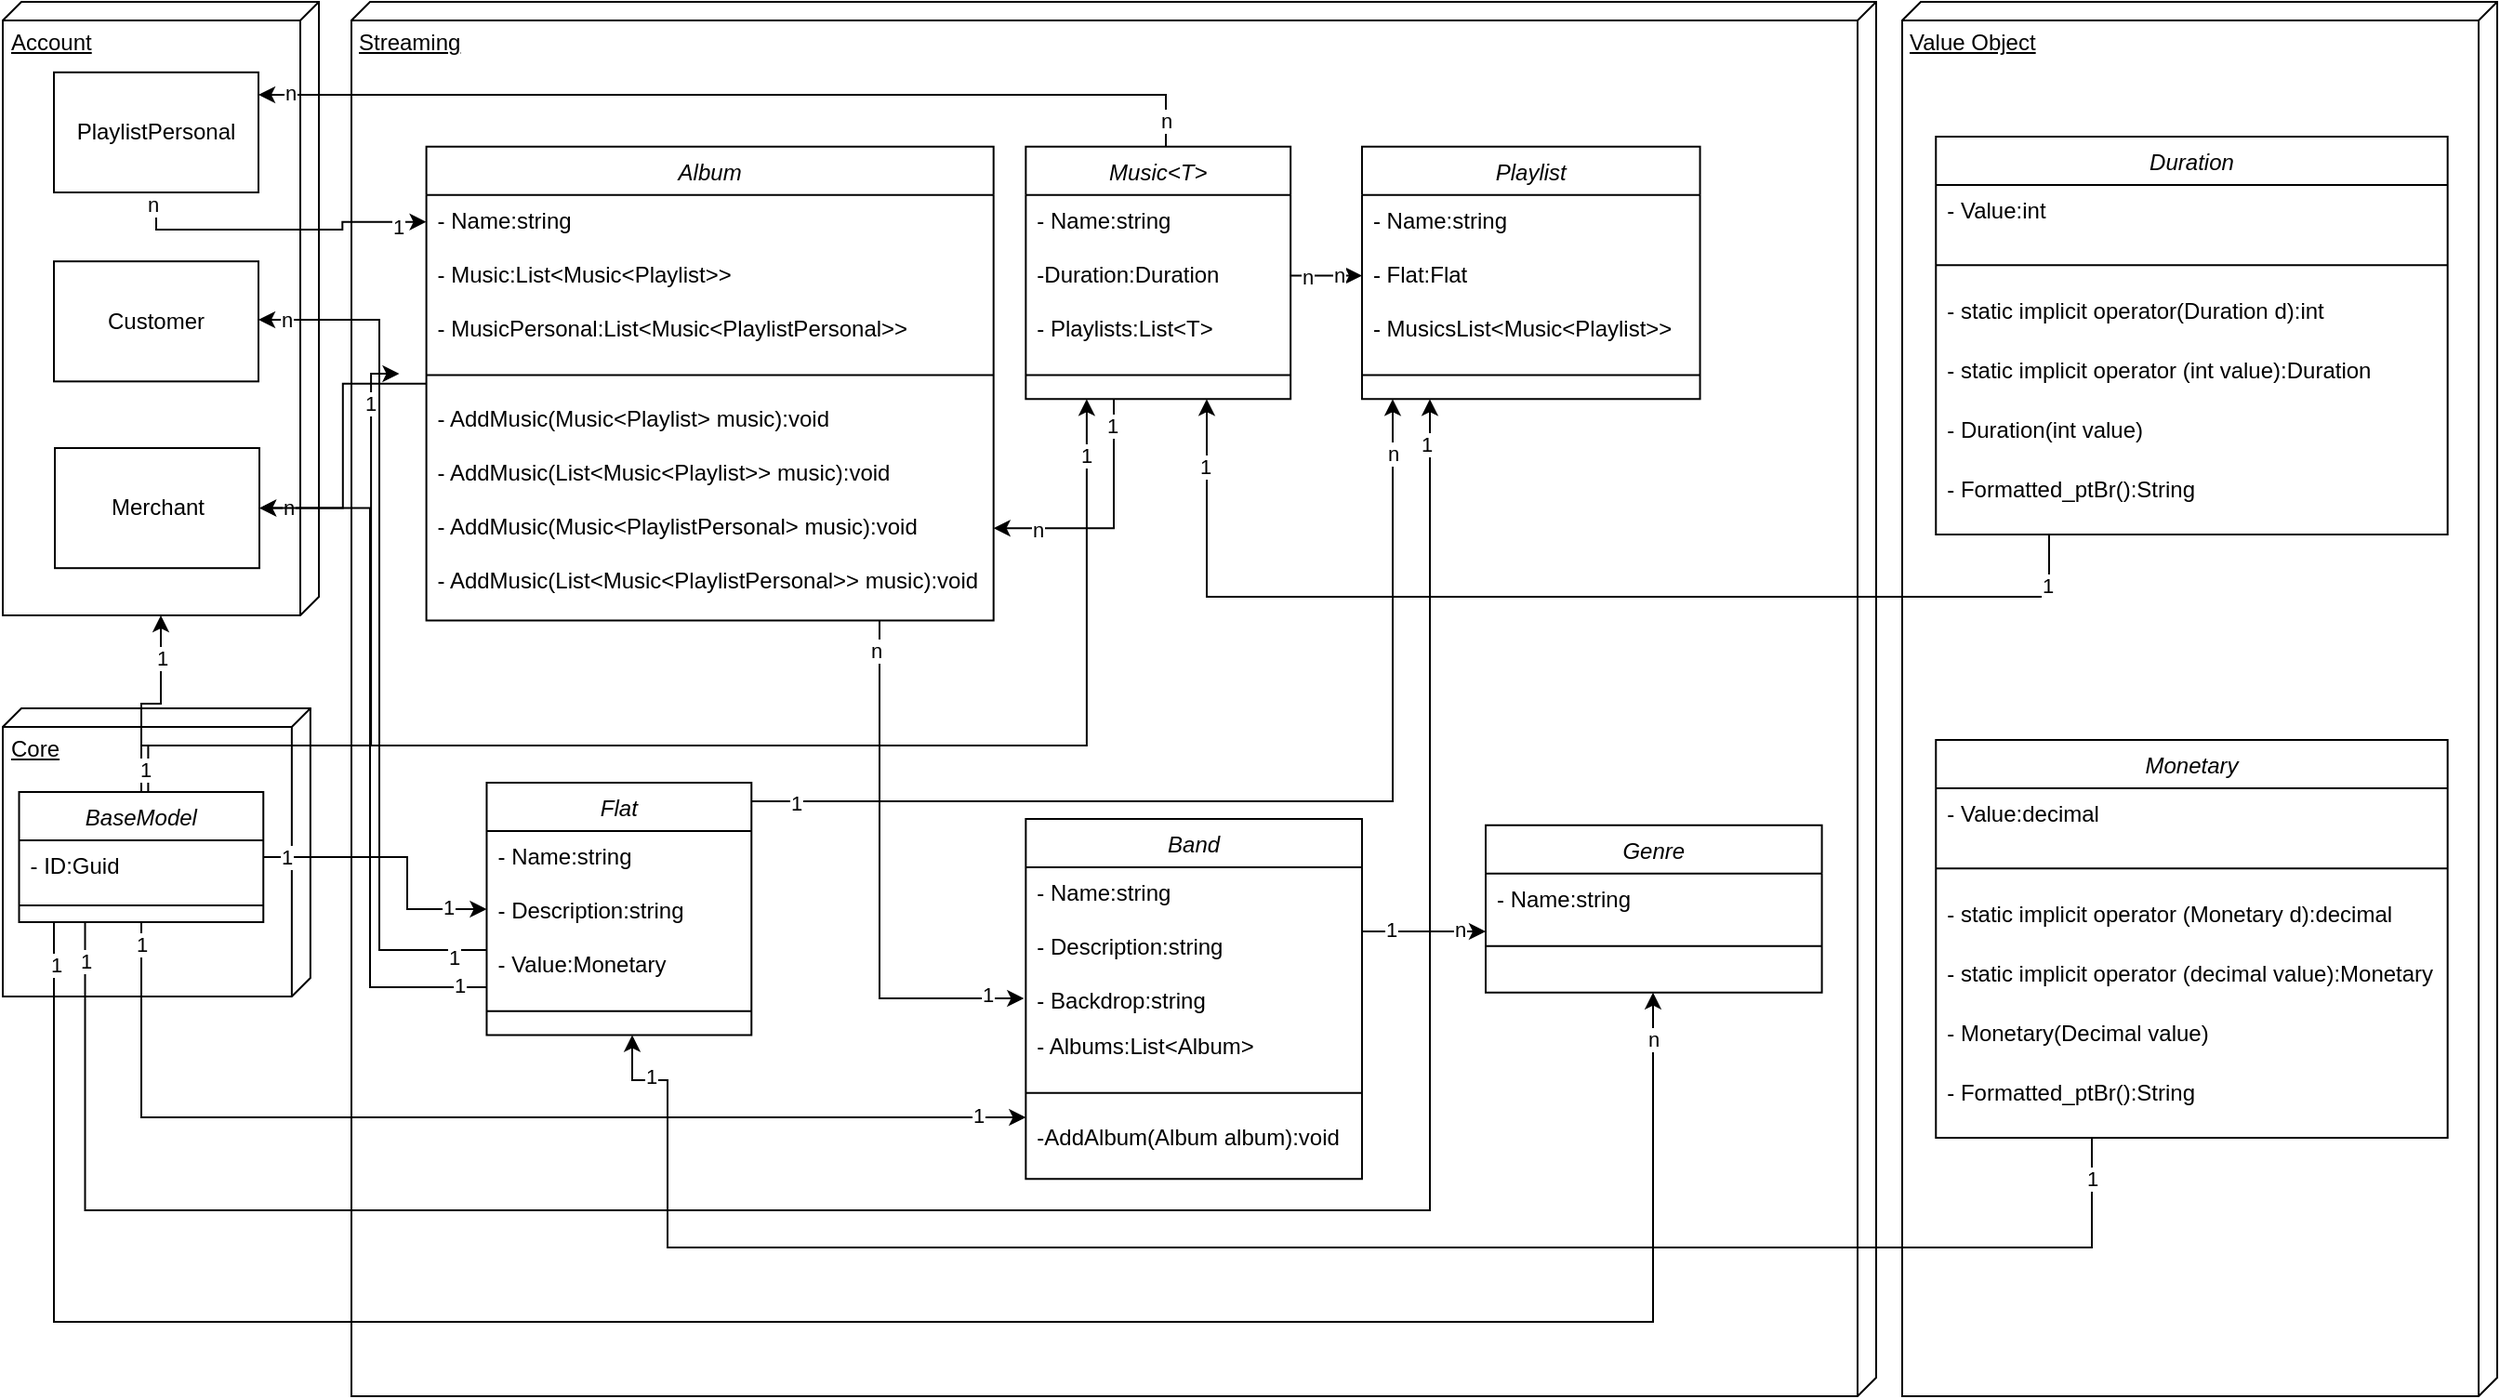 <mxfile version="24.2.2" type="github">
  <diagram name="Página-1" id="oEyC9UfiI3NPHXeDVx-9">
    <mxGraphModel dx="1494" dy="800" grid="1" gridSize="10" guides="1" tooltips="1" connect="1" arrows="1" fold="1" page="1" pageScale="1" pageWidth="1169" pageHeight="827" math="0" shadow="0">
      <root>
        <mxCell id="0" />
        <mxCell id="1" parent="0" />
        <mxCell id="smeWoDBhxwMaDhyixX8N-74" value="" style="group" parent="1" vertex="1" connectable="0">
          <mxGeometry x="1034" y="30" width="320" height="750" as="geometry" />
        </mxCell>
        <mxCell id="smeWoDBhxwMaDhyixX8N-63" value="Value Object" style="verticalAlign=top;align=left;spacingTop=8;spacingLeft=2;spacingRight=12;shape=cube;size=10;direction=south;fontStyle=4;html=1;whiteSpace=wrap;" parent="smeWoDBhxwMaDhyixX8N-74" vertex="1">
          <mxGeometry width="320" height="750.0" as="geometry" />
        </mxCell>
        <mxCell id="smeWoDBhxwMaDhyixX8N-64" value="Duration" style="swimlane;fontStyle=2;align=center;verticalAlign=top;childLayout=stackLayout;horizontal=1;startSize=26;horizontalStack=0;resizeParent=1;resizeLast=0;collapsible=1;marginBottom=0;rounded=0;shadow=0;strokeWidth=1;labelBackgroundColor=default;" parent="smeWoDBhxwMaDhyixX8N-74" vertex="1">
          <mxGeometry x="18.133" y="72.541" width="275.2" height="213.934" as="geometry">
            <mxRectangle x="230" y="140" width="160" height="26" as="alternateBounds" />
          </mxGeometry>
        </mxCell>
        <mxCell id="smeWoDBhxwMaDhyixX8N-65" value="- Value:int" style="text;align=left;verticalAlign=top;spacingLeft=4;spacingRight=4;overflow=hidden;rotatable=0;points=[[0,0.5],[1,0.5]];portConstraint=eastwest;rounded=0;shadow=0;html=0;" parent="smeWoDBhxwMaDhyixX8N-64" vertex="1">
          <mxGeometry y="26" width="275.2" height="31.967" as="geometry" />
        </mxCell>
        <mxCell id="smeWoDBhxwMaDhyixX8N-68" value="" style="line;html=1;strokeWidth=1;align=left;verticalAlign=middle;spacingTop=-1;spacingLeft=3;spacingRight=3;rotatable=0;labelPosition=right;points=[];portConstraint=eastwest;" parent="smeWoDBhxwMaDhyixX8N-64" vertex="1">
          <mxGeometry y="57.967" width="275.2" height="22.131" as="geometry" />
        </mxCell>
        <mxCell id="smeWoDBhxwMaDhyixX8N-69" value="- static implicit operator(Duration d):int" style="text;align=left;verticalAlign=top;spacingLeft=4;spacingRight=4;overflow=hidden;rotatable=0;points=[[0,0.5],[1,0.5]];portConstraint=eastwest;rounded=0;shadow=0;html=0;" parent="smeWoDBhxwMaDhyixX8N-64" vertex="1">
          <mxGeometry y="80.098" width="275.2" height="31.967" as="geometry" />
        </mxCell>
        <mxCell id="smeWoDBhxwMaDhyixX8N-72" value="- static implicit operator (int value):Duration" style="text;align=left;verticalAlign=top;spacingLeft=4;spacingRight=4;overflow=hidden;rotatable=0;points=[[0,0.5],[1,0.5]];portConstraint=eastwest;rounded=0;shadow=0;html=0;" parent="smeWoDBhxwMaDhyixX8N-64" vertex="1">
          <mxGeometry y="112.066" width="275.2" height="31.967" as="geometry" />
        </mxCell>
        <mxCell id="smeWoDBhxwMaDhyixX8N-73" value="- Duration(int value)" style="text;align=left;verticalAlign=top;spacingLeft=4;spacingRight=4;overflow=hidden;rotatable=0;points=[[0,0.5],[1,0.5]];portConstraint=eastwest;rounded=0;shadow=0;html=0;" parent="smeWoDBhxwMaDhyixX8N-64" vertex="1">
          <mxGeometry y="144.033" width="275.2" height="31.967" as="geometry" />
        </mxCell>
        <mxCell id="smeWoDBhxwMaDhyixX8N-71" value="- Formatted_ptBr():String" style="text;align=left;verticalAlign=top;spacingLeft=4;spacingRight=4;overflow=hidden;rotatable=0;points=[[0,0.5],[1,0.5]];portConstraint=eastwest;rounded=0;shadow=0;html=0;" parent="smeWoDBhxwMaDhyixX8N-64" vertex="1">
          <mxGeometry y="176" width="275.2" height="31.967" as="geometry" />
        </mxCell>
        <mxCell id="smeWoDBhxwMaDhyixX8N-85" value="Monetary" style="swimlane;fontStyle=2;align=center;verticalAlign=top;childLayout=stackLayout;horizontal=1;startSize=26;horizontalStack=0;resizeParent=1;resizeLast=0;collapsible=1;marginBottom=0;rounded=0;shadow=0;strokeWidth=1;labelBackgroundColor=default;" parent="smeWoDBhxwMaDhyixX8N-74" vertex="1">
          <mxGeometry x="18.133" y="397.059" width="275.2" height="213.934" as="geometry">
            <mxRectangle x="230" y="140" width="160" height="26" as="alternateBounds" />
          </mxGeometry>
        </mxCell>
        <mxCell id="smeWoDBhxwMaDhyixX8N-86" value="- Value:decimal" style="text;align=left;verticalAlign=top;spacingLeft=4;spacingRight=4;overflow=hidden;rotatable=0;points=[[0,0.5],[1,0.5]];portConstraint=eastwest;rounded=0;shadow=0;html=0;" parent="smeWoDBhxwMaDhyixX8N-85" vertex="1">
          <mxGeometry y="26" width="275.2" height="31.967" as="geometry" />
        </mxCell>
        <mxCell id="smeWoDBhxwMaDhyixX8N-87" value="" style="line;html=1;strokeWidth=1;align=left;verticalAlign=middle;spacingTop=-1;spacingLeft=3;spacingRight=3;rotatable=0;labelPosition=right;points=[];portConstraint=eastwest;" parent="smeWoDBhxwMaDhyixX8N-85" vertex="1">
          <mxGeometry y="57.967" width="275.2" height="22.131" as="geometry" />
        </mxCell>
        <mxCell id="smeWoDBhxwMaDhyixX8N-88" value="- static implicit operator (Monetary d):decimal" style="text;align=left;verticalAlign=top;spacingLeft=4;spacingRight=4;overflow=hidden;rotatable=0;points=[[0,0.5],[1,0.5]];portConstraint=eastwest;rounded=0;shadow=0;html=0;" parent="smeWoDBhxwMaDhyixX8N-85" vertex="1">
          <mxGeometry y="80.098" width="275.2" height="31.967" as="geometry" />
        </mxCell>
        <mxCell id="smeWoDBhxwMaDhyixX8N-89" value="- static implicit operator (decimal value):Monetary" style="text;align=left;verticalAlign=top;spacingLeft=4;spacingRight=4;overflow=hidden;rotatable=0;points=[[0,0.5],[1,0.5]];portConstraint=eastwest;rounded=0;shadow=0;html=0;" parent="smeWoDBhxwMaDhyixX8N-85" vertex="1">
          <mxGeometry y="112.066" width="275.2" height="31.967" as="geometry" />
        </mxCell>
        <mxCell id="smeWoDBhxwMaDhyixX8N-90" value="- Monetary(Decimal value)" style="text;align=left;verticalAlign=top;spacingLeft=4;spacingRight=4;overflow=hidden;rotatable=0;points=[[0,0.5],[1,0.5]];portConstraint=eastwest;rounded=0;shadow=0;html=0;" parent="smeWoDBhxwMaDhyixX8N-85" vertex="1">
          <mxGeometry y="144.033" width="275.2" height="31.967" as="geometry" />
        </mxCell>
        <mxCell id="smeWoDBhxwMaDhyixX8N-91" value="- Formatted_ptBr():String" style="text;align=left;verticalAlign=top;spacingLeft=4;spacingRight=4;overflow=hidden;rotatable=0;points=[[0,0.5],[1,0.5]];portConstraint=eastwest;rounded=0;shadow=0;html=0;" parent="smeWoDBhxwMaDhyixX8N-85" vertex="1">
          <mxGeometry y="176" width="275.2" height="31.967" as="geometry" />
        </mxCell>
        <mxCell id="smeWoDBhxwMaDhyixX8N-28" value="" style="group" parent="1" vertex="1" connectable="0">
          <mxGeometry x="12.5" y="30" width="180" height="330" as="geometry" />
        </mxCell>
        <mxCell id="smeWoDBhxwMaDhyixX8N-25" value="Account" style="verticalAlign=top;align=left;spacingTop=8;spacingLeft=2;spacingRight=12;shape=cube;size=10;direction=south;fontStyle=4;html=1;whiteSpace=wrap;" parent="smeWoDBhxwMaDhyixX8N-28" vertex="1">
          <mxGeometry width="170" height="330" as="geometry" />
        </mxCell>
        <mxCell id="smeWoDBhxwMaDhyixX8N-26" value="Customer" style="html=1;whiteSpace=wrap;" parent="smeWoDBhxwMaDhyixX8N-28" vertex="1">
          <mxGeometry x="27.5" y="139.583" width="110" height="64.583" as="geometry" />
        </mxCell>
        <mxCell id="smeWoDBhxwMaDhyixX8N-27" value="PlaylistPersonal" style="html=1;whiteSpace=wrap;" parent="smeWoDBhxwMaDhyixX8N-28" vertex="1">
          <mxGeometry x="27.5" y="37.917" width="110" height="64.583" as="geometry" />
        </mxCell>
        <mxCell id="smeWoDBhxwMaDhyixX8N-125" value="Merchant" style="html=1;whiteSpace=wrap;" parent="smeWoDBhxwMaDhyixX8N-28" vertex="1">
          <mxGeometry x="28" y="240.003" width="110" height="64.583" as="geometry" />
        </mxCell>
        <mxCell id="smeWoDBhxwMaDhyixX8N-62" value="1" style="group" parent="1" vertex="1" connectable="0">
          <mxGeometry x="200" y="30" width="820" height="750" as="geometry" />
        </mxCell>
        <mxCell id="smeWoDBhxwMaDhyixX8N-23" value="Streaming&lt;br&gt;&lt;br&gt;" style="verticalAlign=top;align=left;spacingTop=8;spacingLeft=2;spacingRight=12;shape=cube;size=10;direction=south;fontStyle=4;html=1;whiteSpace=wrap;" parent="smeWoDBhxwMaDhyixX8N-62" vertex="1">
          <mxGeometry width="820" height="750" as="geometry" />
        </mxCell>
        <mxCell id="smeWoDBhxwMaDhyixX8N-29" value="Album" style="swimlane;fontStyle=2;align=center;verticalAlign=top;childLayout=stackLayout;horizontal=1;startSize=26;horizontalStack=0;resizeParent=1;resizeLast=0;collapsible=1;marginBottom=0;rounded=0;shadow=0;strokeWidth=1;labelBackgroundColor=default;" parent="smeWoDBhxwMaDhyixX8N-62" vertex="1">
          <mxGeometry x="40.294" y="77.903" width="305.053" height="254.855" as="geometry">
            <mxRectangle x="230" y="140" width="160" height="26" as="alternateBounds" />
          </mxGeometry>
        </mxCell>
        <mxCell id="smeWoDBhxwMaDhyixX8N-30" value="- Name:string " style="text;align=left;verticalAlign=top;spacingLeft=4;spacingRight=4;overflow=hidden;rotatable=0;points=[[0,0.5],[1,0.5]];portConstraint=eastwest;rounded=0;shadow=0;html=0;" parent="smeWoDBhxwMaDhyixX8N-29" vertex="1">
          <mxGeometry y="26" width="305.053" height="28.935" as="geometry" />
        </mxCell>
        <mxCell id="smeWoDBhxwMaDhyixX8N-45" value="- Music:List&lt;Music&lt;Playlist&gt;&gt;" style="text;align=left;verticalAlign=top;spacingLeft=4;spacingRight=4;overflow=hidden;rotatable=0;points=[[0,0.5],[1,0.5]];portConstraint=eastwest;rounded=0;shadow=0;html=0;" parent="smeWoDBhxwMaDhyixX8N-29" vertex="1">
          <mxGeometry y="54.935" width="305.053" height="28.935" as="geometry" />
        </mxCell>
        <mxCell id="smeWoDBhxwMaDhyixX8N-48" value="- MusicPersonal:List&lt;Music&lt;PlaylistPersonal&gt;&gt;" style="text;align=left;verticalAlign=top;spacingLeft=4;spacingRight=4;overflow=hidden;rotatable=0;points=[[0,0.5],[1,0.5]];portConstraint=eastwest;rounded=0;shadow=0;html=0;" parent="smeWoDBhxwMaDhyixX8N-29" vertex="1">
          <mxGeometry y="83.871" width="305.053" height="28.935" as="geometry" />
        </mxCell>
        <mxCell id="smeWoDBhxwMaDhyixX8N-31" value="" style="line;html=1;strokeWidth=1;align=left;verticalAlign=middle;spacingTop=-1;spacingLeft=3;spacingRight=3;rotatable=0;labelPosition=right;points=[];portConstraint=eastwest;" parent="smeWoDBhxwMaDhyixX8N-29" vertex="1">
          <mxGeometry y="112.806" width="305.053" height="20.032" as="geometry" />
        </mxCell>
        <mxCell id="smeWoDBhxwMaDhyixX8N-46" value="- AddMusic(Music&lt;Playlist&gt; music):void" style="text;align=left;verticalAlign=top;spacingLeft=4;spacingRight=4;overflow=hidden;rotatable=0;points=[[0,0.5],[1,0.5]];portConstraint=eastwest;rounded=0;shadow=0;html=0;" parent="smeWoDBhxwMaDhyixX8N-29" vertex="1">
          <mxGeometry y="132.839" width="305.053" height="28.935" as="geometry" />
        </mxCell>
        <mxCell id="smeWoDBhxwMaDhyixX8N-49" value="- AddMusic(List&lt;Music&lt;Playlist&gt;&gt; music):void" style="text;align=left;verticalAlign=top;spacingLeft=4;spacingRight=4;overflow=hidden;rotatable=0;points=[[0,0.5],[1,0.5]];portConstraint=eastwest;rounded=0;shadow=0;html=0;" parent="smeWoDBhxwMaDhyixX8N-29" vertex="1">
          <mxGeometry y="161.774" width="305.053" height="28.935" as="geometry" />
        </mxCell>
        <mxCell id="smeWoDBhxwMaDhyixX8N-50" value="- AddMusic(Music&lt;PlaylistPersonal&gt; music):void" style="text;align=left;verticalAlign=top;spacingLeft=4;spacingRight=4;overflow=hidden;rotatable=0;points=[[0,0.5],[1,0.5]];portConstraint=eastwest;rounded=0;shadow=0;html=0;" parent="smeWoDBhxwMaDhyixX8N-29" vertex="1">
          <mxGeometry y="190.71" width="305.053" height="28.935" as="geometry" />
        </mxCell>
        <mxCell id="smeWoDBhxwMaDhyixX8N-47" value="- AddMusic(List&lt;Music&lt;PlaylistPersonal&gt;&gt; music):void" style="text;align=left;verticalAlign=top;spacingLeft=4;spacingRight=4;overflow=hidden;rotatable=0;points=[[0,0.5],[1,0.5]];portConstraint=eastwest;rounded=0;shadow=0;html=0;" parent="smeWoDBhxwMaDhyixX8N-29" vertex="1">
          <mxGeometry y="219.645" width="305.053" height="28.935" as="geometry" />
        </mxCell>
        <mxCell id="oiJqAKb3dmMCB8TSc90F-11" style="edgeStyle=orthogonalEdgeStyle;rounded=0;orthogonalLoop=1;jettySize=auto;html=1;" edge="1" parent="smeWoDBhxwMaDhyixX8N-62" source="smeWoDBhxwMaDhyixX8N-32" target="oiJqAKb3dmMCB8TSc90F-1">
          <mxGeometry relative="1" as="geometry">
            <Array as="points">
              <mxPoint x="600" y="500" />
              <mxPoint x="600" y="500" />
            </Array>
          </mxGeometry>
        </mxCell>
        <mxCell id="oiJqAKb3dmMCB8TSc90F-12" value="1" style="edgeLabel;html=1;align=center;verticalAlign=middle;resizable=0;points=[];" vertex="1" connectable="0" parent="oiJqAKb3dmMCB8TSc90F-11">
          <mxGeometry x="-0.553" y="1" relative="1" as="geometry">
            <mxPoint as="offset" />
          </mxGeometry>
        </mxCell>
        <mxCell id="oiJqAKb3dmMCB8TSc90F-13" value="n" style="edgeLabel;html=1;align=center;verticalAlign=middle;resizable=0;points=[];" vertex="1" connectable="0" parent="oiJqAKb3dmMCB8TSc90F-11">
          <mxGeometry x="0.579" y="1" relative="1" as="geometry">
            <mxPoint as="offset" />
          </mxGeometry>
        </mxCell>
        <mxCell id="smeWoDBhxwMaDhyixX8N-32" value="Band" style="swimlane;fontStyle=2;align=center;verticalAlign=top;childLayout=stackLayout;horizontal=1;startSize=26;horizontalStack=0;resizeParent=1;resizeLast=0;collapsible=1;marginBottom=0;rounded=0;shadow=0;strokeWidth=1;labelBackgroundColor=default;" parent="smeWoDBhxwMaDhyixX8N-62" vertex="1">
          <mxGeometry x="362.679" y="439.516" width="180.795" height="193.645" as="geometry">
            <mxRectangle x="230" y="140" width="160" height="26" as="alternateBounds" />
          </mxGeometry>
        </mxCell>
        <mxCell id="smeWoDBhxwMaDhyixX8N-33" value="- Name:string" style="text;align=left;verticalAlign=top;spacingLeft=4;spacingRight=4;overflow=hidden;rotatable=0;points=[[0,0.5],[1,0.5]];portConstraint=eastwest;rounded=0;shadow=0;html=0;" parent="smeWoDBhxwMaDhyixX8N-32" vertex="1">
          <mxGeometry y="26" width="180.795" height="28.935" as="geometry" />
        </mxCell>
        <mxCell id="smeWoDBhxwMaDhyixX8N-56" value="- Description:string" style="text;align=left;verticalAlign=top;spacingLeft=4;spacingRight=4;overflow=hidden;rotatable=0;points=[[0,0.5],[1,0.5]];portConstraint=eastwest;rounded=0;shadow=0;html=0;" parent="smeWoDBhxwMaDhyixX8N-32" vertex="1">
          <mxGeometry y="54.935" width="180.795" height="28.935" as="geometry" />
        </mxCell>
        <mxCell id="smeWoDBhxwMaDhyixX8N-58" value="- Backdrop:string" style="text;align=left;verticalAlign=top;spacingLeft=4;spacingRight=4;overflow=hidden;rotatable=0;points=[[0,0.5],[1,0.5]];portConstraint=eastwest;rounded=0;shadow=0;html=0;" parent="smeWoDBhxwMaDhyixX8N-32" vertex="1">
          <mxGeometry y="83.871" width="180.795" height="24.484" as="geometry" />
        </mxCell>
        <mxCell id="smeWoDBhxwMaDhyixX8N-57" value="- Albums:List&lt;Album&gt;" style="text;align=left;verticalAlign=top;spacingLeft=4;spacingRight=4;overflow=hidden;rotatable=0;points=[[0,0.5],[1,0.5]];portConstraint=eastwest;rounded=0;shadow=0;html=0;" parent="smeWoDBhxwMaDhyixX8N-32" vertex="1">
          <mxGeometry y="108.355" width="180.795" height="28.935" as="geometry" />
        </mxCell>
        <mxCell id="smeWoDBhxwMaDhyixX8N-34" value="" style="line;html=1;strokeWidth=1;align=left;verticalAlign=middle;spacingTop=-1;spacingLeft=3;spacingRight=3;rotatable=0;labelPosition=right;points=[];portConstraint=eastwest;" parent="smeWoDBhxwMaDhyixX8N-32" vertex="1">
          <mxGeometry y="137.29" width="180.795" height="20.032" as="geometry" />
        </mxCell>
        <mxCell id="smeWoDBhxwMaDhyixX8N-59" value="-AddAlbum(Album album):void" style="text;align=left;verticalAlign=top;spacingLeft=4;spacingRight=4;overflow=hidden;rotatable=0;points=[[0,0.5],[1,0.5]];portConstraint=eastwest;rounded=0;shadow=0;html=0;" parent="smeWoDBhxwMaDhyixX8N-32" vertex="1">
          <mxGeometry y="157.323" width="180.795" height="28.935" as="geometry" />
        </mxCell>
        <mxCell id="smeWoDBhxwMaDhyixX8N-35" value="Flat" style="swimlane;fontStyle=2;align=center;verticalAlign=top;childLayout=stackLayout;horizontal=1;startSize=26;horizontalStack=0;resizeParent=1;resizeLast=0;collapsible=1;marginBottom=0;rounded=0;shadow=0;strokeWidth=1;labelBackgroundColor=default;" parent="smeWoDBhxwMaDhyixX8N-62" vertex="1">
          <mxGeometry x="72.735" y="419.996" width="142.402" height="135.774" as="geometry">
            <mxRectangle x="230" y="140" width="160" height="26" as="alternateBounds" />
          </mxGeometry>
        </mxCell>
        <mxCell id="smeWoDBhxwMaDhyixX8N-36" value="- Name:string" style="text;align=left;verticalAlign=top;spacingLeft=4;spacingRight=4;overflow=hidden;rotatable=0;points=[[0,0.5],[1,0.5]];portConstraint=eastwest;rounded=0;shadow=0;html=0;" parent="smeWoDBhxwMaDhyixX8N-35" vertex="1">
          <mxGeometry y="26" width="142.402" height="28.935" as="geometry" />
        </mxCell>
        <mxCell id="smeWoDBhxwMaDhyixX8N-51" value="- Description:string" style="text;align=left;verticalAlign=top;spacingLeft=4;spacingRight=4;overflow=hidden;rotatable=0;points=[[0,0.5],[1,0.5]];portConstraint=eastwest;rounded=0;shadow=0;html=0;" parent="smeWoDBhxwMaDhyixX8N-35" vertex="1">
          <mxGeometry y="54.935" width="142.402" height="28.935" as="geometry" />
        </mxCell>
        <mxCell id="smeWoDBhxwMaDhyixX8N-52" value="- Value:Monetary" style="text;align=left;verticalAlign=top;spacingLeft=4;spacingRight=4;overflow=hidden;rotatable=0;points=[[0,0.5],[1,0.5]];portConstraint=eastwest;rounded=0;shadow=0;html=0;" parent="smeWoDBhxwMaDhyixX8N-35" vertex="1">
          <mxGeometry y="83.871" width="142.402" height="28.935" as="geometry" />
        </mxCell>
        <mxCell id="smeWoDBhxwMaDhyixX8N-37" value="" style="line;html=1;strokeWidth=1;align=left;verticalAlign=middle;spacingTop=-1;spacingLeft=3;spacingRight=3;rotatable=0;labelPosition=right;points=[];portConstraint=eastwest;" parent="smeWoDBhxwMaDhyixX8N-35" vertex="1">
          <mxGeometry y="112.806" width="142.402" height="20.032" as="geometry" />
        </mxCell>
        <mxCell id="smeWoDBhxwMaDhyixX8N-38" value="Playlist" style="swimlane;fontStyle=2;align=center;verticalAlign=top;childLayout=stackLayout;horizontal=1;startSize=26;horizontalStack=0;resizeParent=1;resizeLast=0;collapsible=1;marginBottom=0;rounded=0;shadow=0;strokeWidth=1;labelBackgroundColor=default;" parent="smeWoDBhxwMaDhyixX8N-62" vertex="1">
          <mxGeometry x="543.475" y="77.903" width="181.802" height="135.774" as="geometry">
            <mxRectangle x="230" y="140" width="160" height="26" as="alternateBounds" />
          </mxGeometry>
        </mxCell>
        <mxCell id="smeWoDBhxwMaDhyixX8N-39" value="- Name:string" style="text;align=left;verticalAlign=top;spacingLeft=4;spacingRight=4;overflow=hidden;rotatable=0;points=[[0,0.5],[1,0.5]];portConstraint=eastwest;rounded=0;shadow=0;html=0;" parent="smeWoDBhxwMaDhyixX8N-38" vertex="1">
          <mxGeometry y="26" width="181.802" height="28.935" as="geometry" />
        </mxCell>
        <mxCell id="smeWoDBhxwMaDhyixX8N-60" value="- Flat:Flat" style="text;align=left;verticalAlign=top;spacingLeft=4;spacingRight=4;overflow=hidden;rotatable=0;points=[[0,0.5],[1,0.5]];portConstraint=eastwest;rounded=0;shadow=0;html=0;" parent="smeWoDBhxwMaDhyixX8N-38" vertex="1">
          <mxGeometry y="54.935" width="181.802" height="28.935" as="geometry" />
        </mxCell>
        <mxCell id="smeWoDBhxwMaDhyixX8N-61" value="- MusicsList&lt;Music&lt;Playlist&gt;&gt;" style="text;align=left;verticalAlign=top;spacingLeft=4;spacingRight=4;overflow=hidden;rotatable=0;points=[[0,0.5],[1,0.5]];portConstraint=eastwest;rounded=0;shadow=0;html=0;" parent="smeWoDBhxwMaDhyixX8N-38" vertex="1">
          <mxGeometry y="83.871" width="181.802" height="28.935" as="geometry" />
        </mxCell>
        <mxCell id="smeWoDBhxwMaDhyixX8N-40" value="" style="line;html=1;strokeWidth=1;align=left;verticalAlign=middle;spacingTop=-1;spacingLeft=3;spacingRight=3;rotatable=0;labelPosition=right;points=[];portConstraint=eastwest;" parent="smeWoDBhxwMaDhyixX8N-38" vertex="1">
          <mxGeometry y="112.806" width="181.802" height="20.032" as="geometry" />
        </mxCell>
        <mxCell id="smeWoDBhxwMaDhyixX8N-137" style="edgeStyle=orthogonalEdgeStyle;rounded=0;orthogonalLoop=1;jettySize=auto;html=1;entryX=1;entryY=0.5;entryDx=0;entryDy=0;" parent="smeWoDBhxwMaDhyixX8N-62" source="smeWoDBhxwMaDhyixX8N-41" target="smeWoDBhxwMaDhyixX8N-50" edge="1">
          <mxGeometry relative="1" as="geometry">
            <Array as="points">
              <mxPoint x="410" y="283" />
            </Array>
          </mxGeometry>
        </mxCell>
        <mxCell id="smeWoDBhxwMaDhyixX8N-141" value="n" style="edgeLabel;html=1;align=center;verticalAlign=middle;resizable=0;points=[];" parent="smeWoDBhxwMaDhyixX8N-137" vertex="1" connectable="0">
          <mxGeometry x="0.647" y="1" relative="1" as="geometry">
            <mxPoint as="offset" />
          </mxGeometry>
        </mxCell>
        <mxCell id="smeWoDBhxwMaDhyixX8N-142" value="1" style="edgeLabel;html=1;align=center;verticalAlign=middle;resizable=0;points=[];" parent="smeWoDBhxwMaDhyixX8N-137" vertex="1" connectable="0">
          <mxGeometry x="-0.786" y="3" relative="1" as="geometry">
            <mxPoint x="-4" as="offset" />
          </mxGeometry>
        </mxCell>
        <mxCell id="smeWoDBhxwMaDhyixX8N-41" value="Music&lt;T&gt;" style="swimlane;fontStyle=2;align=center;verticalAlign=top;childLayout=stackLayout;horizontal=1;startSize=26;horizontalStack=0;resizeParent=1;resizeLast=0;collapsible=1;marginBottom=0;rounded=0;shadow=0;strokeWidth=1;labelBackgroundColor=default;" parent="smeWoDBhxwMaDhyixX8N-62" vertex="1">
          <mxGeometry x="362.679" y="77.903" width="142.402" height="135.774" as="geometry">
            <mxRectangle x="230" y="140" width="160" height="26" as="alternateBounds" />
          </mxGeometry>
        </mxCell>
        <mxCell id="smeWoDBhxwMaDhyixX8N-42" value="- Name:string" style="text;align=left;verticalAlign=top;spacingLeft=4;spacingRight=4;overflow=hidden;rotatable=0;points=[[0,0.5],[1,0.5]];portConstraint=eastwest;rounded=0;shadow=0;html=0;" parent="smeWoDBhxwMaDhyixX8N-41" vertex="1">
          <mxGeometry y="26" width="142.402" height="28.935" as="geometry" />
        </mxCell>
        <mxCell id="smeWoDBhxwMaDhyixX8N-53" value="-Duration:Duration" style="text;align=left;verticalAlign=top;spacingLeft=4;spacingRight=4;overflow=hidden;rotatable=0;points=[[0,0.5],[1,0.5]];portConstraint=eastwest;rounded=0;shadow=0;html=0;" parent="smeWoDBhxwMaDhyixX8N-41" vertex="1">
          <mxGeometry y="54.935" width="142.402" height="28.935" as="geometry" />
        </mxCell>
        <mxCell id="smeWoDBhxwMaDhyixX8N-54" value="- Playlists:List&lt;T&gt;" style="text;align=left;verticalAlign=top;spacingLeft=4;spacingRight=4;overflow=hidden;rotatable=0;points=[[0,0.5],[1,0.5]];portConstraint=eastwest;rounded=0;shadow=0;html=0;" parent="smeWoDBhxwMaDhyixX8N-41" vertex="1">
          <mxGeometry y="83.871" width="142.402" height="28.935" as="geometry" />
        </mxCell>
        <mxCell id="smeWoDBhxwMaDhyixX8N-43" value="" style="line;html=1;strokeWidth=1;align=left;verticalAlign=middle;spacingTop=-1;spacingLeft=3;spacingRight=3;rotatable=0;labelPosition=right;points=[];portConstraint=eastwest;" parent="smeWoDBhxwMaDhyixX8N-41" vertex="1">
          <mxGeometry y="112.806" width="142.402" height="20.032" as="geometry" />
        </mxCell>
        <mxCell id="smeWoDBhxwMaDhyixX8N-104" style="edgeStyle=orthogonalEdgeStyle;rounded=0;orthogonalLoop=1;jettySize=auto;html=1;" parent="smeWoDBhxwMaDhyixX8N-62" source="smeWoDBhxwMaDhyixX8N-53" target="smeWoDBhxwMaDhyixX8N-60" edge="1">
          <mxGeometry relative="1" as="geometry" />
        </mxCell>
        <mxCell id="smeWoDBhxwMaDhyixX8N-105" value="n" style="edgeLabel;html=1;align=center;verticalAlign=middle;resizable=0;points=[];" parent="smeWoDBhxwMaDhyixX8N-104" vertex="1" connectable="0">
          <mxGeometry x="-0.426" y="-1" relative="1" as="geometry">
            <mxPoint x="-3" y="-1" as="offset" />
          </mxGeometry>
        </mxCell>
        <mxCell id="smeWoDBhxwMaDhyixX8N-106" value="n" style="edgeLabel;html=1;align=center;verticalAlign=middle;resizable=0;points=[];" parent="smeWoDBhxwMaDhyixX8N-104" vertex="1" connectable="0">
          <mxGeometry x="0.574" y="3" relative="1" as="geometry">
            <mxPoint x="-4" y="2" as="offset" />
          </mxGeometry>
        </mxCell>
        <mxCell id="smeWoDBhxwMaDhyixX8N-110" style="edgeStyle=orthogonalEdgeStyle;rounded=0;orthogonalLoop=1;jettySize=auto;html=1;" parent="smeWoDBhxwMaDhyixX8N-62" source="smeWoDBhxwMaDhyixX8N-35" target="smeWoDBhxwMaDhyixX8N-38" edge="1">
          <mxGeometry relative="1" as="geometry">
            <Array as="points">
              <mxPoint x="560" y="430" />
            </Array>
          </mxGeometry>
        </mxCell>
        <mxCell id="smeWoDBhxwMaDhyixX8N-111" value="1" style="edgeLabel;html=1;align=center;verticalAlign=middle;resizable=0;points=[];" parent="smeWoDBhxwMaDhyixX8N-110" vertex="1" connectable="0">
          <mxGeometry x="-0.916" y="-1" relative="1" as="geometry">
            <mxPoint as="offset" />
          </mxGeometry>
        </mxCell>
        <mxCell id="smeWoDBhxwMaDhyixX8N-112" value="n" style="edgeLabel;html=1;align=center;verticalAlign=middle;resizable=0;points=[];" parent="smeWoDBhxwMaDhyixX8N-110" vertex="1" connectable="0">
          <mxGeometry x="0.898" relative="1" as="geometry">
            <mxPoint as="offset" />
          </mxGeometry>
        </mxCell>
        <mxCell id="smeWoDBhxwMaDhyixX8N-115" style="edgeStyle=orthogonalEdgeStyle;rounded=0;orthogonalLoop=1;jettySize=auto;html=1;" parent="smeWoDBhxwMaDhyixX8N-62" source="smeWoDBhxwMaDhyixX8N-29" edge="1">
          <mxGeometry relative="1" as="geometry">
            <mxPoint x="283.882" y="332.758" as="sourcePoint" />
            <mxPoint x="361.669" y="536" as="targetPoint" />
            <Array as="points">
              <mxPoint x="284" y="536" />
            </Array>
          </mxGeometry>
        </mxCell>
        <mxCell id="smeWoDBhxwMaDhyixX8N-116" value="1" style="edgeLabel;html=1;align=center;verticalAlign=middle;resizable=0;points=[];" parent="smeWoDBhxwMaDhyixX8N-115" vertex="1" connectable="0">
          <mxGeometry x="0.857" y="2" relative="1" as="geometry">
            <mxPoint as="offset" />
          </mxGeometry>
        </mxCell>
        <mxCell id="smeWoDBhxwMaDhyixX8N-117" value="n" style="edgeLabel;html=1;align=center;verticalAlign=middle;resizable=0;points=[];" parent="smeWoDBhxwMaDhyixX8N-115" vertex="1" connectable="0">
          <mxGeometry x="-0.891" y="-4" relative="1" as="geometry">
            <mxPoint x="2" as="offset" />
          </mxGeometry>
        </mxCell>
        <mxCell id="smeWoDBhxwMaDhyixX8N-80" style="edgeStyle=orthogonalEdgeStyle;rounded=0;orthogonalLoop=1;jettySize=auto;html=1;" parent="smeWoDBhxwMaDhyixX8N-62" edge="1" source="smeWoDBhxwMaDhyixX8N-64">
          <mxGeometry relative="1" as="geometry">
            <mxPoint x="912.94" y="259.738" as="sourcePoint" />
            <mxPoint x="459.999" y="213.677" as="targetPoint" />
            <Array as="points">
              <mxPoint x="913" y="320" />
              <mxPoint x="460" y="320" />
            </Array>
          </mxGeometry>
        </mxCell>
        <mxCell id="smeWoDBhxwMaDhyixX8N-83" value="1" style="edgeLabel;html=1;align=center;verticalAlign=middle;resizable=0;points=[];" parent="smeWoDBhxwMaDhyixX8N-80" vertex="1" connectable="0">
          <mxGeometry x="-0.909" y="2" relative="1" as="geometry">
            <mxPoint x="-3" as="offset" />
          </mxGeometry>
        </mxCell>
        <mxCell id="smeWoDBhxwMaDhyixX8N-84" value="1" style="edgeLabel;html=1;align=center;verticalAlign=middle;resizable=0;points=[];" parent="smeWoDBhxwMaDhyixX8N-80" vertex="1" connectable="0">
          <mxGeometry x="0.879" y="-4" relative="1" as="geometry">
            <mxPoint x="-5" as="offset" />
          </mxGeometry>
        </mxCell>
        <mxCell id="oiJqAKb3dmMCB8TSc90F-1" value="Genre" style="swimlane;fontStyle=2;align=center;verticalAlign=top;childLayout=stackLayout;horizontal=1;startSize=26;horizontalStack=0;resizeParent=1;resizeLast=0;collapsible=1;marginBottom=0;rounded=0;shadow=0;strokeWidth=1;labelBackgroundColor=default;" vertex="1" parent="smeWoDBhxwMaDhyixX8N-62">
          <mxGeometry x="610" y="442.88" width="180.8" height="90" as="geometry">
            <mxRectangle x="230" y="140" width="160" height="26" as="alternateBounds" />
          </mxGeometry>
        </mxCell>
        <mxCell id="oiJqAKb3dmMCB8TSc90F-2" value="- Name:string" style="text;align=left;verticalAlign=top;spacingLeft=4;spacingRight=4;overflow=hidden;rotatable=0;points=[[0,0.5],[1,0.5]];portConstraint=eastwest;rounded=0;shadow=0;html=0;" vertex="1" parent="oiJqAKb3dmMCB8TSc90F-1">
          <mxGeometry y="26" width="180.8" height="28.935" as="geometry" />
        </mxCell>
        <mxCell id="oiJqAKb3dmMCB8TSc90F-6" value="" style="line;html=1;strokeWidth=1;align=left;verticalAlign=middle;spacingTop=-1;spacingLeft=3;spacingRight=3;rotatable=0;labelPosition=right;points=[];portConstraint=eastwest;" vertex="1" parent="oiJqAKb3dmMCB8TSc90F-1">
          <mxGeometry y="54.935" width="180.8" height="20.032" as="geometry" />
        </mxCell>
        <mxCell id="smeWoDBhxwMaDhyixX8N-82" value="" style="group" parent="1" vertex="1" connectable="0">
          <mxGeometry x="12.5" y="230" width="767.5" height="450" as="geometry" />
        </mxCell>
        <mxCell id="smeWoDBhxwMaDhyixX8N-24" value="" style="group" parent="smeWoDBhxwMaDhyixX8N-82" vertex="1" connectable="0">
          <mxGeometry y="180" width="165.43" height="155" as="geometry" />
        </mxCell>
        <mxCell id="smeWoDBhxwMaDhyixX8N-1" value="Core&lt;br&gt;" style="verticalAlign=top;align=left;spacingTop=8;spacingLeft=2;spacingRight=12;shape=cube;size=10;direction=south;fontStyle=4;html=1;whiteSpace=wrap;" parent="smeWoDBhxwMaDhyixX8N-24" vertex="1">
          <mxGeometry width="165.43" height="155" as="geometry" />
        </mxCell>
        <mxCell id="smeWoDBhxwMaDhyixX8N-16" value="BaseModel" style="swimlane;fontStyle=2;align=center;verticalAlign=top;childLayout=stackLayout;horizontal=1;startSize=26;horizontalStack=0;resizeParent=1;resizeLast=0;collapsible=1;marginBottom=0;rounded=0;shadow=0;strokeWidth=1;labelBackgroundColor=default;" parent="smeWoDBhxwMaDhyixX8N-24" vertex="1">
          <mxGeometry x="8.758" y="45" width="131.371" height="70" as="geometry">
            <mxRectangle x="230" y="140" width="160" height="26" as="alternateBounds" />
          </mxGeometry>
        </mxCell>
        <mxCell id="smeWoDBhxwMaDhyixX8N-17" value="- ID:Guid" style="text;align=left;verticalAlign=top;spacingLeft=4;spacingRight=4;overflow=hidden;rotatable=0;points=[[0,0.5],[1,0.5]];portConstraint=eastwest;rounded=0;shadow=0;html=0;" parent="smeWoDBhxwMaDhyixX8N-16" vertex="1">
          <mxGeometry y="26" width="131.371" height="26" as="geometry" />
        </mxCell>
        <mxCell id="smeWoDBhxwMaDhyixX8N-18" value="" style="line;html=1;strokeWidth=1;align=left;verticalAlign=middle;spacingTop=-1;spacingLeft=3;spacingRight=3;rotatable=0;labelPosition=right;points=[];portConstraint=eastwest;" parent="smeWoDBhxwMaDhyixX8N-16" vertex="1">
          <mxGeometry y="52" width="131.371" height="18" as="geometry" />
        </mxCell>
        <mxCell id="smeWoDBhxwMaDhyixX8N-76" style="edgeStyle=orthogonalEdgeStyle;rounded=0;orthogonalLoop=1;jettySize=auto;html=1;" parent="smeWoDBhxwMaDhyixX8N-82" edge="1">
          <mxGeometry relative="1" as="geometry">
            <mxPoint x="78.195" y="225" as="sourcePoint" />
            <mxPoint x="213.236" as="targetPoint" />
            <Array as="points">
              <mxPoint x="77.822" y="200" />
              <mxPoint x="198.049" y="200" />
              <mxPoint x="198.049" />
            </Array>
          </mxGeometry>
        </mxCell>
        <mxCell id="smeWoDBhxwMaDhyixX8N-99" value="1" style="edgeLabel;html=1;align=center;verticalAlign=middle;resizable=0;points=[];" parent="smeWoDBhxwMaDhyixX8N-76" vertex="1" connectable="0">
          <mxGeometry x="0.827" y="-1" relative="1" as="geometry">
            <mxPoint x="-2" as="offset" />
          </mxGeometry>
        </mxCell>
        <mxCell id="smeWoDBhxwMaDhyixX8N-77" style="edgeStyle=orthogonalEdgeStyle;rounded=0;orthogonalLoop=1;jettySize=auto;html=1;" parent="smeWoDBhxwMaDhyixX8N-82" source="smeWoDBhxwMaDhyixX8N-16" target="smeWoDBhxwMaDhyixX8N-41" edge="1">
          <mxGeometry relative="1" as="geometry">
            <Array as="points">
              <mxPoint x="74.094" y="200" />
              <mxPoint x="582.964" y="200" />
            </Array>
          </mxGeometry>
        </mxCell>
        <mxCell id="smeWoDBhxwMaDhyixX8N-100" value="1" style="edgeLabel;html=1;align=center;verticalAlign=middle;resizable=0;points=[];" parent="smeWoDBhxwMaDhyixX8N-77" vertex="1" connectable="0">
          <mxGeometry x="0.917" y="1" relative="1" as="geometry">
            <mxPoint as="offset" />
          </mxGeometry>
        </mxCell>
        <mxCell id="smeWoDBhxwMaDhyixX8N-78" style="edgeStyle=orthogonalEdgeStyle;rounded=0;orthogonalLoop=1;jettySize=auto;html=1;" parent="smeWoDBhxwMaDhyixX8N-82" source="smeWoDBhxwMaDhyixX8N-16" target="smeWoDBhxwMaDhyixX8N-32" edge="1">
          <mxGeometry relative="1" as="geometry">
            <Array as="points">
              <mxPoint x="74.094" y="400" />
            </Array>
          </mxGeometry>
        </mxCell>
        <mxCell id="smeWoDBhxwMaDhyixX8N-97" value="1" style="edgeLabel;html=1;align=center;verticalAlign=middle;resizable=0;points=[];" parent="smeWoDBhxwMaDhyixX8N-78" vertex="1" connectable="0">
          <mxGeometry x="-0.959" y="3" relative="1" as="geometry">
            <mxPoint x="-3" as="offset" />
          </mxGeometry>
        </mxCell>
        <mxCell id="smeWoDBhxwMaDhyixX8N-102" value="1" style="edgeLabel;html=1;align=center;verticalAlign=middle;resizable=0;points=[];" parent="smeWoDBhxwMaDhyixX8N-78" vertex="1" connectable="0">
          <mxGeometry x="0.91" y="1" relative="1" as="geometry">
            <mxPoint as="offset" />
          </mxGeometry>
        </mxCell>
        <mxCell id="smeWoDBhxwMaDhyixX8N-79" style="edgeStyle=orthogonalEdgeStyle;rounded=0;orthogonalLoop=1;jettySize=auto;html=1;" parent="smeWoDBhxwMaDhyixX8N-82" source="smeWoDBhxwMaDhyixX8N-16" target="smeWoDBhxwMaDhyixX8N-38" edge="1">
          <mxGeometry relative="1" as="geometry">
            <Array as="points">
              <mxPoint x="44.27" y="450" />
              <mxPoint x="767.5" y="450" />
            </Array>
          </mxGeometry>
        </mxCell>
        <mxCell id="smeWoDBhxwMaDhyixX8N-98" value="1" style="edgeLabel;html=1;align=center;verticalAlign=middle;resizable=0;points=[];" parent="smeWoDBhxwMaDhyixX8N-79" vertex="1" connectable="0">
          <mxGeometry x="-0.969" y="2" relative="1" as="geometry">
            <mxPoint x="-2" as="offset" />
          </mxGeometry>
        </mxCell>
        <mxCell id="smeWoDBhxwMaDhyixX8N-101" value="1" style="edgeLabel;html=1;align=center;verticalAlign=middle;resizable=0;points=[];" parent="smeWoDBhxwMaDhyixX8N-79" vertex="1" connectable="0">
          <mxGeometry x="0.964" y="2" relative="1" as="geometry">
            <mxPoint as="offset" />
          </mxGeometry>
        </mxCell>
        <mxCell id="smeWoDBhxwMaDhyixX8N-75" style="edgeStyle=orthogonalEdgeStyle;rounded=0;orthogonalLoop=1;jettySize=auto;html=1;" parent="1" source="smeWoDBhxwMaDhyixX8N-16" target="smeWoDBhxwMaDhyixX8N-35" edge="1">
          <mxGeometry relative="1" as="geometry">
            <mxPoint x="150" y="494" as="sourcePoint" />
            <Array as="points">
              <mxPoint x="230" y="490" />
              <mxPoint x="230" y="518" />
            </Array>
          </mxGeometry>
        </mxCell>
        <mxCell id="smeWoDBhxwMaDhyixX8N-96" value="1" style="edgeLabel;html=1;align=center;verticalAlign=middle;resizable=0;points=[];" parent="smeWoDBhxwMaDhyixX8N-75" vertex="1" connectable="0">
          <mxGeometry x="-0.833" relative="1" as="geometry">
            <mxPoint as="offset" />
          </mxGeometry>
        </mxCell>
        <mxCell id="smeWoDBhxwMaDhyixX8N-103" value="1" style="edgeLabel;html=1;align=center;verticalAlign=middle;resizable=0;points=[];" parent="smeWoDBhxwMaDhyixX8N-75" vertex="1" connectable="0">
          <mxGeometry x="0.586" y="1" relative="1" as="geometry">
            <mxPoint x="10" as="offset" />
          </mxGeometry>
        </mxCell>
        <mxCell id="smeWoDBhxwMaDhyixX8N-92" style="edgeStyle=orthogonalEdgeStyle;rounded=0;orthogonalLoop=1;jettySize=auto;html=1;" parent="1" source="smeWoDBhxwMaDhyixX8N-85" target="smeWoDBhxwMaDhyixX8N-35" edge="1">
          <mxGeometry relative="1" as="geometry">
            <Array as="points">
              <mxPoint x="1136" y="700" />
              <mxPoint x="370" y="700" />
              <mxPoint x="370" y="610" />
              <mxPoint x="351" y="610" />
            </Array>
          </mxGeometry>
        </mxCell>
        <mxCell id="smeWoDBhxwMaDhyixX8N-93" value="1" style="edgeLabel;html=1;align=center;verticalAlign=middle;resizable=0;points=[];" parent="smeWoDBhxwMaDhyixX8N-92" vertex="1" connectable="0">
          <mxGeometry x="0.93" y="-2" relative="1" as="geometry">
            <mxPoint as="offset" />
          </mxGeometry>
        </mxCell>
        <mxCell id="smeWoDBhxwMaDhyixX8N-94" value="1" style="edgeLabel;html=1;align=center;verticalAlign=middle;resizable=0;points=[];" parent="smeWoDBhxwMaDhyixX8N-92" vertex="1" connectable="0">
          <mxGeometry x="-0.955" y="-2" relative="1" as="geometry">
            <mxPoint x="2" as="offset" />
          </mxGeometry>
        </mxCell>
        <mxCell id="smeWoDBhxwMaDhyixX8N-107" style="edgeStyle=orthogonalEdgeStyle;rounded=0;orthogonalLoop=1;jettySize=auto;html=1;" parent="1" source="smeWoDBhxwMaDhyixX8N-41" target="smeWoDBhxwMaDhyixX8N-27" edge="1">
          <mxGeometry relative="1" as="geometry">
            <Array as="points">
              <mxPoint x="638" y="80" />
            </Array>
          </mxGeometry>
        </mxCell>
        <mxCell id="smeWoDBhxwMaDhyixX8N-108" value="n" style="edgeLabel;html=1;align=center;verticalAlign=middle;resizable=0;points=[];" parent="smeWoDBhxwMaDhyixX8N-107" vertex="1" connectable="0">
          <mxGeometry x="0.899" y="-1" relative="1" as="geometry">
            <mxPoint x="-9" as="offset" />
          </mxGeometry>
        </mxCell>
        <mxCell id="smeWoDBhxwMaDhyixX8N-109" value="n" style="edgeLabel;html=1;align=center;verticalAlign=middle;resizable=0;points=[];" parent="smeWoDBhxwMaDhyixX8N-107" vertex="1" connectable="0">
          <mxGeometry x="-0.946" y="-1" relative="1" as="geometry">
            <mxPoint x="-1" as="offset" />
          </mxGeometry>
        </mxCell>
        <mxCell id="smeWoDBhxwMaDhyixX8N-118" style="edgeStyle=orthogonalEdgeStyle;rounded=0;orthogonalLoop=1;jettySize=auto;html=1;" parent="1" source="smeWoDBhxwMaDhyixX8N-35" target="smeWoDBhxwMaDhyixX8N-26" edge="1">
          <mxGeometry relative="1" as="geometry">
            <Array as="points">
              <mxPoint x="215" y="540" />
              <mxPoint x="215" y="201" />
            </Array>
          </mxGeometry>
        </mxCell>
        <mxCell id="smeWoDBhxwMaDhyixX8N-119" value="1" style="edgeLabel;html=1;align=center;verticalAlign=middle;resizable=0;points=[];" parent="smeWoDBhxwMaDhyixX8N-118" vertex="1" connectable="0">
          <mxGeometry x="-0.923" y="4" relative="1" as="geometry">
            <mxPoint as="offset" />
          </mxGeometry>
        </mxCell>
        <mxCell id="smeWoDBhxwMaDhyixX8N-120" value="n" style="edgeLabel;html=1;align=center;verticalAlign=middle;resizable=0;points=[];" parent="smeWoDBhxwMaDhyixX8N-118" vertex="1" connectable="0">
          <mxGeometry x="0.91" y="2" relative="1" as="geometry">
            <mxPoint x="-6" y="-2" as="offset" />
          </mxGeometry>
        </mxCell>
        <mxCell id="smeWoDBhxwMaDhyixX8N-126" style="edgeStyle=orthogonalEdgeStyle;rounded=0;orthogonalLoop=1;jettySize=auto;html=1;entryX=1;entryY=0.5;entryDx=0;entryDy=0;" parent="1" source="smeWoDBhxwMaDhyixX8N-52" target="smeWoDBhxwMaDhyixX8N-125" edge="1">
          <mxGeometry relative="1" as="geometry">
            <Array as="points">
              <mxPoint x="210" y="560" />
              <mxPoint x="210" y="302" />
            </Array>
          </mxGeometry>
        </mxCell>
        <mxCell id="smeWoDBhxwMaDhyixX8N-127" value="1" style="edgeLabel;html=1;align=center;verticalAlign=middle;resizable=0;points=[];" parent="smeWoDBhxwMaDhyixX8N-126" vertex="1" connectable="0">
          <mxGeometry x="-0.922" y="-1" relative="1" as="geometry">
            <mxPoint as="offset" />
          </mxGeometry>
        </mxCell>
        <mxCell id="smeWoDBhxwMaDhyixX8N-128" value="n" style="edgeLabel;html=1;align=center;verticalAlign=middle;resizable=0;points=[];" parent="smeWoDBhxwMaDhyixX8N-126" vertex="1" connectable="0">
          <mxGeometry x="0.897" y="1" relative="1" as="geometry">
            <mxPoint x="-4" y="-2" as="offset" />
          </mxGeometry>
        </mxCell>
        <mxCell id="smeWoDBhxwMaDhyixX8N-129" style="edgeStyle=orthogonalEdgeStyle;rounded=0;orthogonalLoop=1;jettySize=auto;html=1;" parent="1" source="smeWoDBhxwMaDhyixX8N-16" target="smeWoDBhxwMaDhyixX8N-25" edge="1">
          <mxGeometry relative="1" as="geometry" />
        </mxCell>
        <mxCell id="smeWoDBhxwMaDhyixX8N-130" value="1" style="edgeLabel;html=1;align=center;verticalAlign=middle;resizable=0;points=[];" parent="smeWoDBhxwMaDhyixX8N-129" vertex="1" connectable="0">
          <mxGeometry x="0.62" y="-1" relative="1" as="geometry">
            <mxPoint x="-1" y="3" as="offset" />
          </mxGeometry>
        </mxCell>
        <mxCell id="smeWoDBhxwMaDhyixX8N-131" value="1" style="edgeLabel;html=1;align=center;verticalAlign=middle;resizable=0;points=[];" parent="smeWoDBhxwMaDhyixX8N-129" vertex="1" connectable="0">
          <mxGeometry x="-0.76" y="-2" relative="1" as="geometry">
            <mxPoint as="offset" />
          </mxGeometry>
        </mxCell>
        <mxCell id="smeWoDBhxwMaDhyixX8N-133" value="" style="edgeStyle=orthogonalEdgeStyle;rounded=0;orthogonalLoop=1;jettySize=auto;html=1;" parent="1" source="smeWoDBhxwMaDhyixX8N-29" target="smeWoDBhxwMaDhyixX8N-125" edge="1">
          <mxGeometry relative="1" as="geometry" />
        </mxCell>
        <mxCell id="smeWoDBhxwMaDhyixX8N-134" style="edgeStyle=orthogonalEdgeStyle;rounded=0;orthogonalLoop=1;jettySize=auto;html=1;" parent="1" source="smeWoDBhxwMaDhyixX8N-27" target="smeWoDBhxwMaDhyixX8N-30" edge="1">
          <mxGeometry relative="1" as="geometry" />
        </mxCell>
        <mxCell id="smeWoDBhxwMaDhyixX8N-135" value="1" style="edgeLabel;html=1;align=center;verticalAlign=middle;resizable=0;points=[];" parent="smeWoDBhxwMaDhyixX8N-134" vertex="1" connectable="0">
          <mxGeometry x="0.819" y="-2" relative="1" as="geometry">
            <mxPoint as="offset" />
          </mxGeometry>
        </mxCell>
        <mxCell id="smeWoDBhxwMaDhyixX8N-136" value="n" style="edgeLabel;html=1;align=center;verticalAlign=middle;resizable=0;points=[];" parent="smeWoDBhxwMaDhyixX8N-134" vertex="1" connectable="0">
          <mxGeometry x="-0.911" y="-2" relative="1" as="geometry">
            <mxPoint y="-1" as="offset" />
          </mxGeometry>
        </mxCell>
        <mxCell id="oiJqAKb3dmMCB8TSc90F-8" style="edgeStyle=orthogonalEdgeStyle;rounded=0;orthogonalLoop=1;jettySize=auto;html=1;" edge="1" parent="1" source="smeWoDBhxwMaDhyixX8N-16" target="oiJqAKb3dmMCB8TSc90F-1">
          <mxGeometry relative="1" as="geometry">
            <Array as="points">
              <mxPoint x="40" y="740" />
              <mxPoint x="900" y="740" />
            </Array>
          </mxGeometry>
        </mxCell>
        <mxCell id="oiJqAKb3dmMCB8TSc90F-9" value="1" style="edgeLabel;html=1;align=center;verticalAlign=middle;resizable=0;points=[];" vertex="1" connectable="0" parent="oiJqAKb3dmMCB8TSc90F-8">
          <mxGeometry x="-0.963" y="1" relative="1" as="geometry">
            <mxPoint as="offset" />
          </mxGeometry>
        </mxCell>
        <mxCell id="oiJqAKb3dmMCB8TSc90F-10" value="n" style="edgeLabel;html=1;align=center;verticalAlign=middle;resizable=0;points=[];" vertex="1" connectable="0" parent="oiJqAKb3dmMCB8TSc90F-8">
          <mxGeometry x="0.96" relative="1" as="geometry">
            <mxPoint as="offset" />
          </mxGeometry>
        </mxCell>
      </root>
    </mxGraphModel>
  </diagram>
</mxfile>
